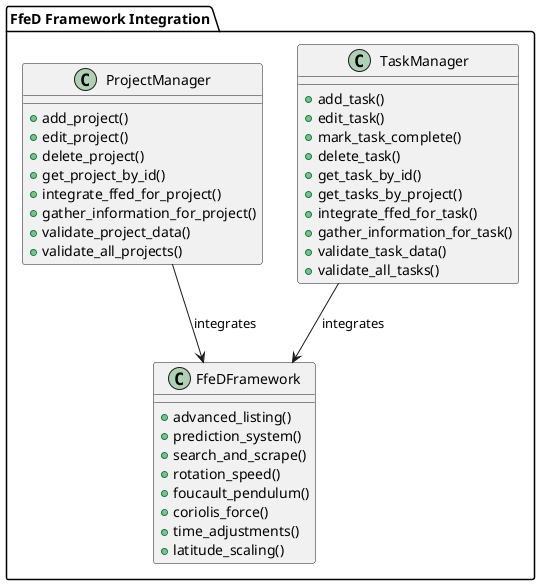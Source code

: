@startuml
package "FfeD Framework Integration" {
  class "TaskManager" {
    +add_task()
    +edit_task()
    +mark_task_complete()
    +delete_task()
    +get_task_by_id()
    +get_tasks_by_project()
    +integrate_ffed_for_task()
    +gather_information_for_task()
    +validate_task_data()
    +validate_all_tasks()
  }

  class "ProjectManager" {
    +add_project()
    +edit_project()
    +delete_project()
    +get_project_by_id()
    +integrate_ffed_for_project()
    +gather_information_for_project()
    +validate_project_data()
    +validate_all_projects()
  }

  class "FfeDFramework" {
    +advanced_listing()
    +prediction_system()
    +search_and_scrape()
    +rotation_speed()
    +foucault_pendulum()
    +coriolis_force()
    +time_adjustments()
    +latitude_scaling()
  }

  TaskManager --> FfeDFramework : integrates
  ProjectManager --> FfeDFramework : integrates
}
@enduml
